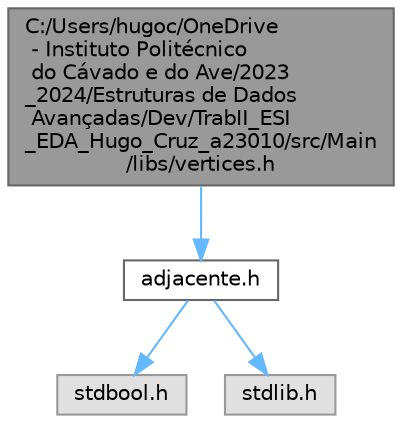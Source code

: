 digraph "C:/Users/hugoc/OneDrive - Instituto Politécnico do Cávado e do Ave/2023_2024/Estruturas de Dados Avançadas/Dev/TrabII_ESI_EDA_Hugo_Cruz_a23010/src/Main/libs/vertices.h"
{
 // LATEX_PDF_SIZE
  bgcolor="transparent";
  edge [fontname=Helvetica,fontsize=10,labelfontname=Helvetica,labelfontsize=10];
  node [fontname=Helvetica,fontsize=10,shape=box,height=0.2,width=0.4];
  Node1 [id="Node000001",label="C:/Users/hugoc/OneDrive\l - Instituto Politécnico\l do Cávado e do Ave/2023\l_2024/Estruturas de Dados\l Avançadas/Dev/TrabII_ESI\l_EDA_Hugo_Cruz_a23010/src/Main\l/libs/vertices.h",height=0.2,width=0.4,color="gray40", fillcolor="grey60", style="filled", fontcolor="black",tooltip="Este ficheiro contém as definições das estruturas de dados para os vértices num grafo."];
  Node1 -> Node2 [id="edge1_Node000001_Node000002",color="steelblue1",style="solid",tooltip=" "];
  Node2 [id="Node000002",label="adjacente.h",height=0.2,width=0.4,color="grey40", fillcolor="white", style="filled",URL="$Main_2libs_2adjacente_8h.html",tooltip="Este ficheiro contém as definições das estruturas de dados para as adjacências num grafo."];
  Node2 -> Node3 [id="edge2_Node000002_Node000003",color="steelblue1",style="solid",tooltip=" "];
  Node3 [id="Node000003",label="stdbool.h",height=0.2,width=0.4,color="grey60", fillcolor="#E0E0E0", style="filled",tooltip=" "];
  Node2 -> Node4 [id="edge3_Node000002_Node000004",color="steelblue1",style="solid",tooltip=" "];
  Node4 [id="Node000004",label="stdlib.h",height=0.2,width=0.4,color="grey60", fillcolor="#E0E0E0", style="filled",tooltip=" "];
}
